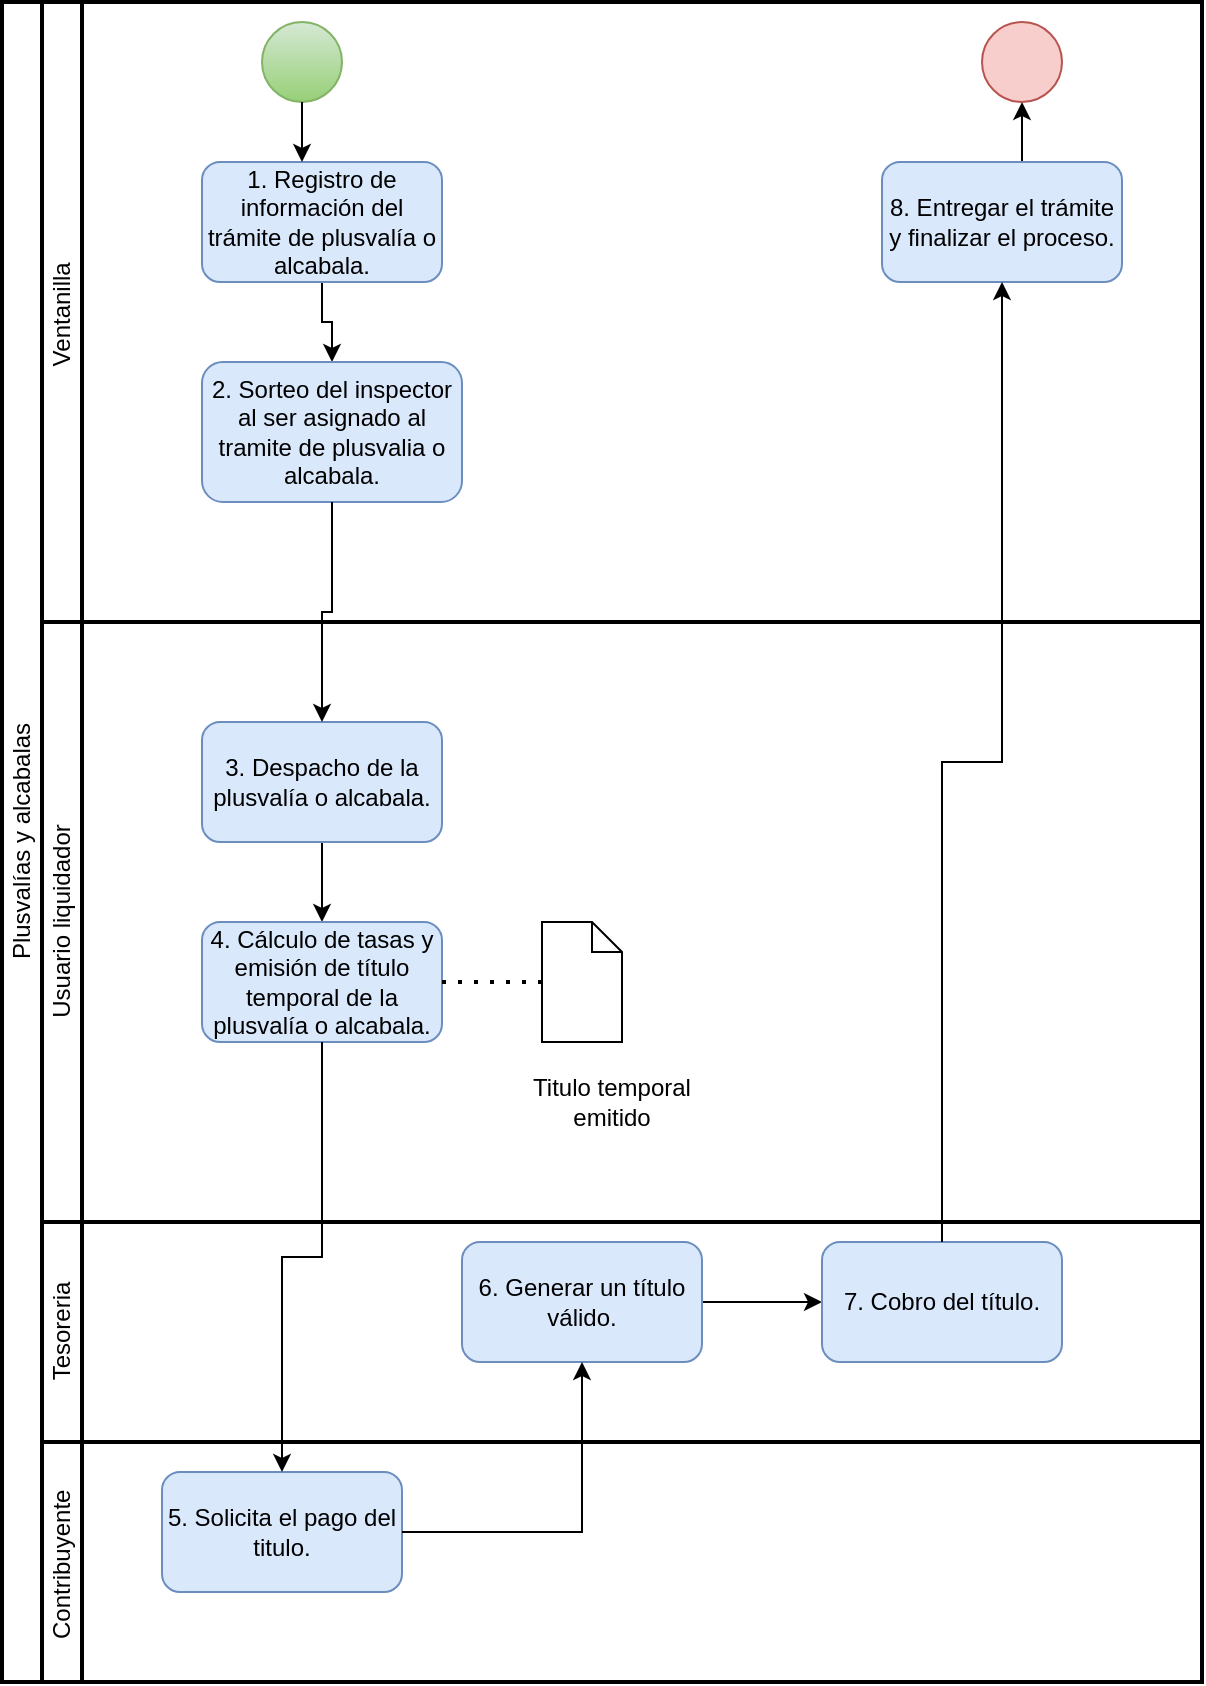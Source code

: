 <mxfile version="14.8.5" type="github">
  <diagram id="SRMhtJsLAMTsoQX67HHe" name="Page-1">
    <mxGraphModel dx="1038" dy="547" grid="1" gridSize="10" guides="1" tooltips="1" connect="1" arrows="1" fold="1" page="1" pageScale="1" pageWidth="827" pageHeight="1169" math="0" shadow="0">
      <root>
        <mxCell id="0" />
        <mxCell id="1" parent="0" />
        <mxCell id="1BvtAX707GKYIg_XKgvW-1" value="Plusvalías y alcabalas" style="swimlane;html=1;startSize=20;fontStyle=0;collapsible=0;horizontal=0;swimlaneLine=1;swimlaneFillColor=#ffffff;strokeWidth=2;" parent="1" vertex="1">
          <mxGeometry x="120" y="160" width="600" height="840" as="geometry" />
        </mxCell>
        <mxCell id="1BvtAX707GKYIg_XKgvW-2" value="Ventanilla&amp;nbsp;" style="swimlane;html=1;startSize=20;fontStyle=0;collapsible=0;horizontal=0;swimlaneLine=1;swimlaneFillColor=#ffffff;strokeWidth=2;" parent="1BvtAX707GKYIg_XKgvW-1" vertex="1">
          <mxGeometry x="20" width="580" height="310" as="geometry" />
        </mxCell>
        <mxCell id="1BvtAX707GKYIg_XKgvW-3" value="" style="ellipse;whiteSpace=wrap;html=1;aspect=fixed;gradientColor=#97d077;fillColor=#d5e8d4;strokeColor=#82b366;" parent="1BvtAX707GKYIg_XKgvW-2" vertex="1">
          <mxGeometry x="110" y="10" width="40" height="40" as="geometry" />
        </mxCell>
        <mxCell id="1BvtAX707GKYIg_XKgvW-4" style="edgeStyle=orthogonalEdgeStyle;rounded=0;orthogonalLoop=1;jettySize=auto;html=1;exitX=0.5;exitY=1;exitDx=0;exitDy=0;entryX=0.5;entryY=0;entryDx=0;entryDy=0;" parent="1BvtAX707GKYIg_XKgvW-2" source="1BvtAX707GKYIg_XKgvW-5" target="1BvtAX707GKYIg_XKgvW-6" edge="1">
          <mxGeometry relative="1" as="geometry" />
        </mxCell>
        <mxCell id="1BvtAX707GKYIg_XKgvW-5" value="1. Registro de información del trámite de plusvalía o alcabala." style="rounded=1;whiteSpace=wrap;html=1;fillColor=#dae8fc;strokeColor=#6c8ebf;" parent="1BvtAX707GKYIg_XKgvW-2" vertex="1">
          <mxGeometry x="80" y="80" width="120" height="60" as="geometry" />
        </mxCell>
        <mxCell id="1BvtAX707GKYIg_XKgvW-6" value="2. Sorteo del inspector al ser asignado al tramite de plusvalia o alcabala." style="rounded=1;whiteSpace=wrap;html=1;fillColor=#dae8fc;strokeColor=#6c8ebf;" parent="1BvtAX707GKYIg_XKgvW-2" vertex="1">
          <mxGeometry x="80" y="180" width="130" height="70" as="geometry" />
        </mxCell>
        <mxCell id="1BvtAX707GKYIg_XKgvW-7" style="edgeStyle=orthogonalEdgeStyle;rounded=0;orthogonalLoop=1;jettySize=auto;html=1;exitX=0.5;exitY=0;exitDx=0;exitDy=0;entryX=0.5;entryY=1;entryDx=0;entryDy=0;" parent="1BvtAX707GKYIg_XKgvW-2" source="1BvtAX707GKYIg_XKgvW-8" target="1BvtAX707GKYIg_XKgvW-9" edge="1">
          <mxGeometry relative="1" as="geometry" />
        </mxCell>
        <mxCell id="1BvtAX707GKYIg_XKgvW-8" value="8. Entregar el trámite y finalizar el proceso." style="rounded=1;whiteSpace=wrap;html=1;fillColor=#dae8fc;strokeColor=#6c8ebf;" parent="1BvtAX707GKYIg_XKgvW-2" vertex="1">
          <mxGeometry x="420" y="80" width="120" height="60" as="geometry" />
        </mxCell>
        <mxCell id="1BvtAX707GKYIg_XKgvW-9" value="" style="ellipse;whiteSpace=wrap;html=1;aspect=fixed;fillColor=#f8cecc;strokeColor=#b85450;" parent="1BvtAX707GKYIg_XKgvW-2" vertex="1">
          <mxGeometry x="470" y="10" width="40" height="40" as="geometry" />
        </mxCell>
        <mxCell id="1BvtAX707GKYIg_XKgvW-10" value="Usuario liquidador" style="swimlane;html=1;startSize=20;fontStyle=0;collapsible=0;horizontal=0;swimlaneLine=1;swimlaneFillColor=#ffffff;strokeWidth=2;" parent="1BvtAX707GKYIg_XKgvW-1" vertex="1">
          <mxGeometry x="20" y="310" width="580" height="300" as="geometry" />
        </mxCell>
        <mxCell id="1BvtAX707GKYIg_XKgvW-11" style="edgeStyle=orthogonalEdgeStyle;rounded=0;orthogonalLoop=1;jettySize=auto;html=1;exitX=0.5;exitY=1;exitDx=0;exitDy=0;" parent="1BvtAX707GKYIg_XKgvW-10" source="1BvtAX707GKYIg_XKgvW-12" target="1BvtAX707GKYIg_XKgvW-13" edge="1">
          <mxGeometry relative="1" as="geometry" />
        </mxCell>
        <mxCell id="1BvtAX707GKYIg_XKgvW-12" value="3. Despacho de la plusvalía o alcabala." style="rounded=1;whiteSpace=wrap;html=1;fillColor=#dae8fc;strokeColor=#6c8ebf;" parent="1BvtAX707GKYIg_XKgvW-10" vertex="1">
          <mxGeometry x="80" y="50" width="120" height="60" as="geometry" />
        </mxCell>
        <mxCell id="1BvtAX707GKYIg_XKgvW-13" value="4. Cálculo de tasas y emisión de título temporal de la plusvalía o alcabala." style="rounded=1;whiteSpace=wrap;html=1;fillColor=#dae8fc;strokeColor=#6c8ebf;" parent="1BvtAX707GKYIg_XKgvW-10" vertex="1">
          <mxGeometry x="80" y="150" width="120" height="60" as="geometry" />
        </mxCell>
        <mxCell id="1BvtAX707GKYIg_XKgvW-14" value="" style="shape=mxgraph.bpmn.data;labelPosition=center;verticalLabelPosition=bottom;align=center;verticalAlign=top;whiteSpace=wrap;size=15;html=1;" parent="1BvtAX707GKYIg_XKgvW-10" vertex="1">
          <mxGeometry x="250" y="150" width="40" height="60" as="geometry" />
        </mxCell>
        <mxCell id="1BvtAX707GKYIg_XKgvW-15" value="" style="endArrow=none;dashed=1;html=1;dashPattern=1 3;strokeWidth=2;exitX=1;exitY=0.5;exitDx=0;exitDy=0;entryX=0;entryY=0.5;entryDx=0;entryDy=0;entryPerimeter=0;" parent="1BvtAX707GKYIg_XKgvW-10" source="1BvtAX707GKYIg_XKgvW-13" target="1BvtAX707GKYIg_XKgvW-14" edge="1">
          <mxGeometry width="50" height="50" relative="1" as="geometry">
            <mxPoint x="260" y="180" as="sourcePoint" />
            <mxPoint x="310" y="130" as="targetPoint" />
          </mxGeometry>
        </mxCell>
        <mxCell id="1BvtAX707GKYIg_XKgvW-16" value="Tesoreria" style="swimlane;html=1;startSize=20;fontStyle=0;collapsible=0;horizontal=0;swimlaneLine=1;swimlaneFillColor=#ffffff;strokeWidth=2;" parent="1BvtAX707GKYIg_XKgvW-1" vertex="1">
          <mxGeometry x="20" y="610" width="580" height="110" as="geometry" />
        </mxCell>
        <mxCell id="1BvtAX707GKYIg_XKgvW-17" style="edgeStyle=orthogonalEdgeStyle;rounded=0;orthogonalLoop=1;jettySize=auto;html=1;exitX=1;exitY=0.5;exitDx=0;exitDy=0;entryX=0;entryY=0.5;entryDx=0;entryDy=0;" parent="1BvtAX707GKYIg_XKgvW-16" source="1BvtAX707GKYIg_XKgvW-18" target="1BvtAX707GKYIg_XKgvW-19" edge="1">
          <mxGeometry relative="1" as="geometry" />
        </mxCell>
        <mxCell id="1BvtAX707GKYIg_XKgvW-18" value="6. Generar un título válido." style="rounded=1;whiteSpace=wrap;html=1;fillColor=#dae8fc;strokeColor=#6c8ebf;" parent="1BvtAX707GKYIg_XKgvW-16" vertex="1">
          <mxGeometry x="210" y="10" width="120" height="60" as="geometry" />
        </mxCell>
        <mxCell id="1BvtAX707GKYIg_XKgvW-19" value="7. Cobro del título." style="rounded=1;whiteSpace=wrap;html=1;fillColor=#dae8fc;strokeColor=#6c8ebf;" parent="1BvtAX707GKYIg_XKgvW-16" vertex="1">
          <mxGeometry x="390" y="10" width="120" height="60" as="geometry" />
        </mxCell>
        <mxCell id="1BvtAX707GKYIg_XKgvW-20" value="Contribuyente&amp;nbsp;" style="swimlane;html=1;startSize=20;fontStyle=0;collapsible=0;horizontal=0;swimlaneLine=1;swimlaneFillColor=#ffffff;strokeWidth=2;" parent="1BvtAX707GKYIg_XKgvW-1" vertex="1">
          <mxGeometry x="20" y="720" width="580" height="120" as="geometry" />
        </mxCell>
        <mxCell id="1BvtAX707GKYIg_XKgvW-21" value="5. Solicita el pago del titulo." style="rounded=1;whiteSpace=wrap;html=1;fillColor=#dae8fc;strokeColor=#6c8ebf;" parent="1BvtAX707GKYIg_XKgvW-20" vertex="1">
          <mxGeometry x="60" y="15" width="120" height="60" as="geometry" />
        </mxCell>
        <mxCell id="1BvtAX707GKYIg_XKgvW-22" style="edgeStyle=orthogonalEdgeStyle;rounded=0;orthogonalLoop=1;jettySize=auto;html=1;exitX=0.5;exitY=1;exitDx=0;exitDy=0;entryX=0.5;entryY=0;entryDx=0;entryDy=0;" parent="1BvtAX707GKYIg_XKgvW-1" source="1BvtAX707GKYIg_XKgvW-6" target="1BvtAX707GKYIg_XKgvW-12" edge="1">
          <mxGeometry relative="1" as="geometry" />
        </mxCell>
        <mxCell id="1BvtAX707GKYIg_XKgvW-23" style="edgeStyle=orthogonalEdgeStyle;rounded=0;orthogonalLoop=1;jettySize=auto;html=1;exitX=0.5;exitY=1;exitDx=0;exitDy=0;entryX=0.5;entryY=0;entryDx=0;entryDy=0;" parent="1BvtAX707GKYIg_XKgvW-1" source="1BvtAX707GKYIg_XKgvW-13" target="1BvtAX707GKYIg_XKgvW-21" edge="1">
          <mxGeometry relative="1" as="geometry" />
        </mxCell>
        <mxCell id="1BvtAX707GKYIg_XKgvW-24" style="edgeStyle=orthogonalEdgeStyle;rounded=0;orthogonalLoop=1;jettySize=auto;html=1;exitX=1;exitY=0.5;exitDx=0;exitDy=0;entryX=0.5;entryY=1;entryDx=0;entryDy=0;" parent="1BvtAX707GKYIg_XKgvW-1" source="1BvtAX707GKYIg_XKgvW-21" target="1BvtAX707GKYIg_XKgvW-18" edge="1">
          <mxGeometry relative="1" as="geometry" />
        </mxCell>
        <mxCell id="1BvtAX707GKYIg_XKgvW-25" style="edgeStyle=orthogonalEdgeStyle;rounded=0;orthogonalLoop=1;jettySize=auto;html=1;exitX=0.5;exitY=0;exitDx=0;exitDy=0;entryX=0.5;entryY=1;entryDx=0;entryDy=0;" parent="1BvtAX707GKYIg_XKgvW-1" source="1BvtAX707GKYIg_XKgvW-19" target="1BvtAX707GKYIg_XKgvW-8" edge="1">
          <mxGeometry relative="1" as="geometry" />
        </mxCell>
        <mxCell id="1BvtAX707GKYIg_XKgvW-26" style="edgeStyle=orthogonalEdgeStyle;rounded=0;orthogonalLoop=1;jettySize=auto;html=1;exitX=0.5;exitY=1;exitDx=0;exitDy=0;" parent="1" source="1BvtAX707GKYIg_XKgvW-3" edge="1">
          <mxGeometry relative="1" as="geometry">
            <mxPoint x="270" y="240" as="targetPoint" />
          </mxGeometry>
        </mxCell>
        <mxCell id="1BvtAX707GKYIg_XKgvW-27" value="Titulo temporal emitido" style="text;html=1;strokeColor=none;fillColor=none;align=center;verticalAlign=middle;whiteSpace=wrap;rounded=0;" parent="1" vertex="1">
          <mxGeometry x="370" y="700" width="110" height="20" as="geometry" />
        </mxCell>
      </root>
    </mxGraphModel>
  </diagram>
</mxfile>
